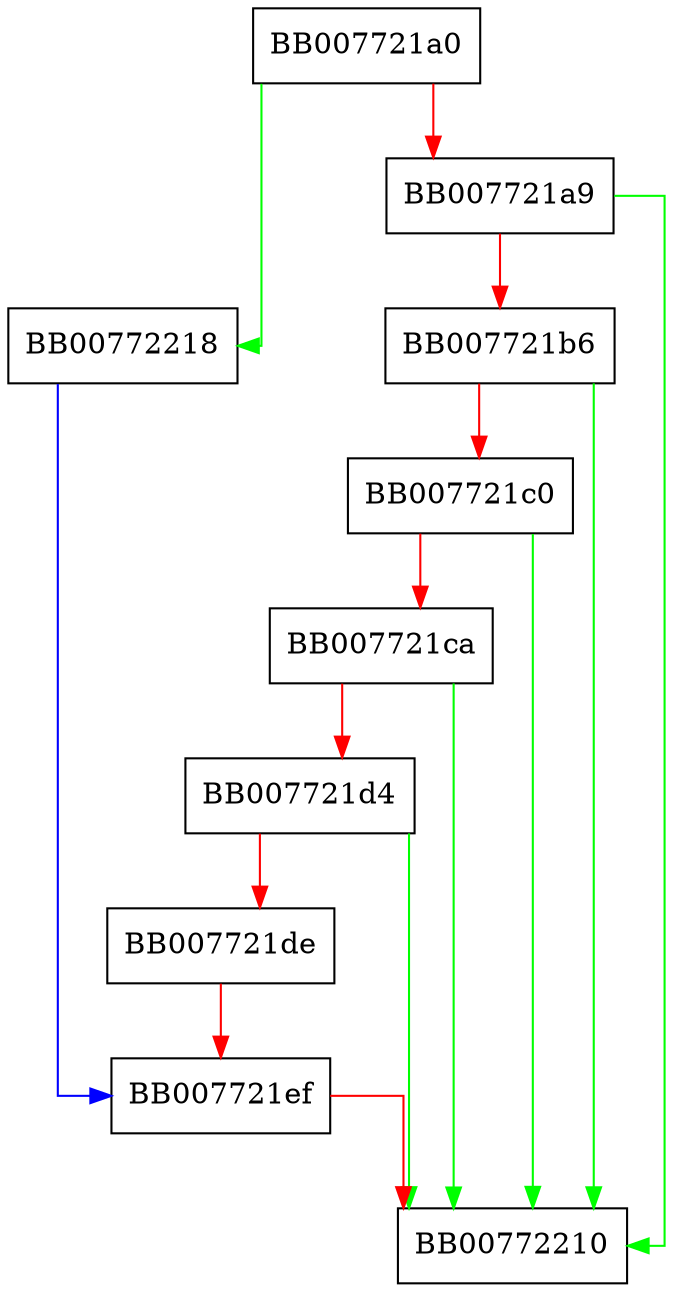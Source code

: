 digraph ossl_HPKE_KEM_INFO_find_id {
  node [shape="box"];
  graph [splines=ortho];
  BB007721a0 -> BB00772218 [color="green"];
  BB007721a0 -> BB007721a9 [color="red"];
  BB007721a9 -> BB00772210 [color="green"];
  BB007721a9 -> BB007721b6 [color="red"];
  BB007721b6 -> BB00772210 [color="green"];
  BB007721b6 -> BB007721c0 [color="red"];
  BB007721c0 -> BB00772210 [color="green"];
  BB007721c0 -> BB007721ca [color="red"];
  BB007721ca -> BB00772210 [color="green"];
  BB007721ca -> BB007721d4 [color="red"];
  BB007721d4 -> BB00772210 [color="green"];
  BB007721d4 -> BB007721de [color="red"];
  BB007721de -> BB007721ef [color="red"];
  BB007721ef -> BB00772210 [color="red"];
  BB00772218 -> BB007721ef [color="blue"];
}